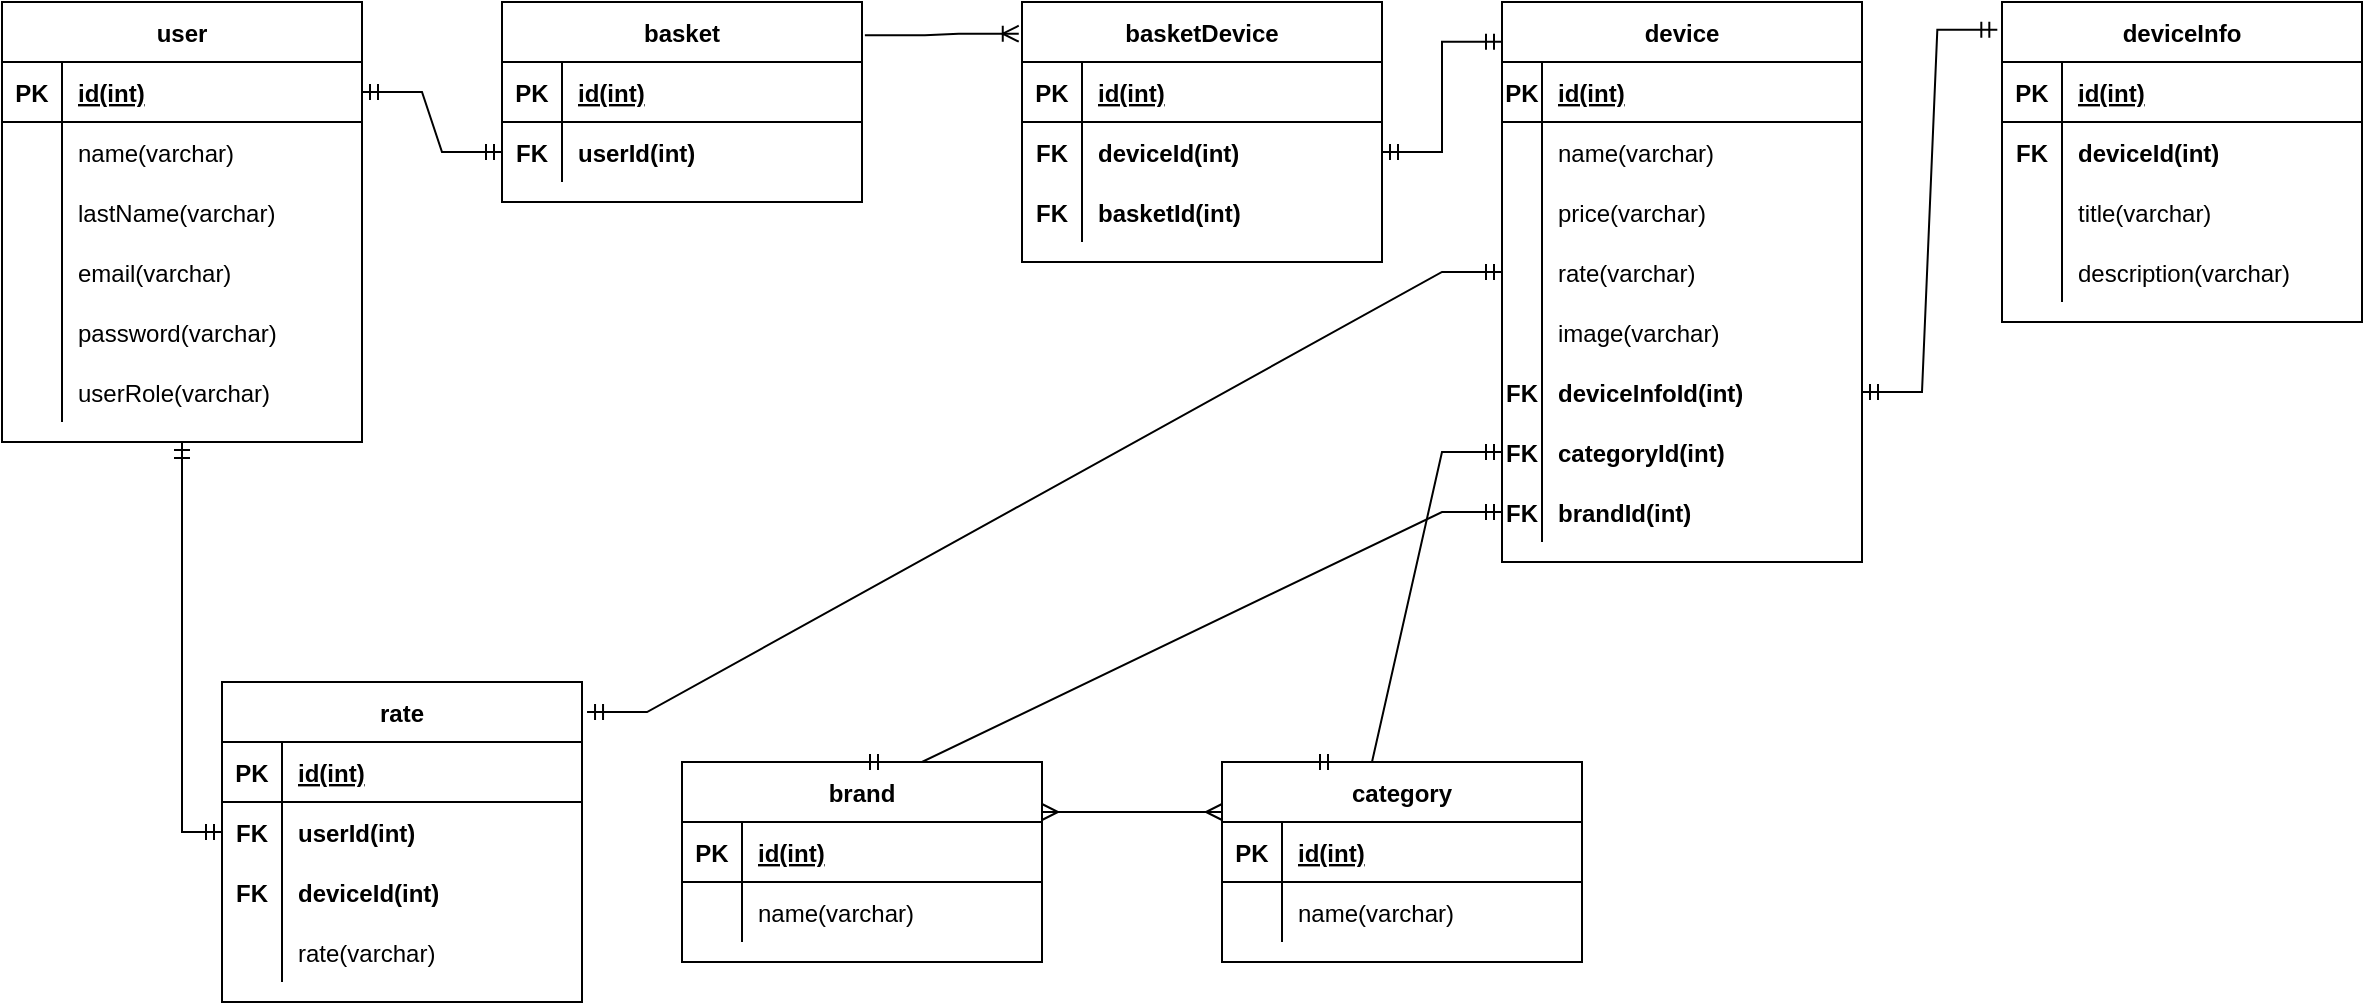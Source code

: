 <mxfile version="16.5.1" type="device"><diagram id="R2lEEEUBdFMjLlhIrx00" name="Page-1"><mxGraphModel dx="980" dy="625" grid="1" gridSize="10" guides="1" tooltips="1" connect="1" arrows="1" fold="1" page="1" pageScale="1" pageWidth="850" pageHeight="1100" math="0" shadow="0" extFonts="Permanent Marker^https://fonts.googleapis.com/css?family=Permanent+Marker"><root><mxCell id="0"/><mxCell id="1" parent="0"/><mxCell id="SQ5NFEAmbN337Fy7mo6W-43" value="user" style="shape=table;startSize=30;container=1;collapsible=1;childLayout=tableLayout;fixedRows=1;rowLines=0;fontStyle=1;align=center;resizeLast=1;" parent="1" vertex="1"><mxGeometry x="60" y="110" width="180" height="220" as="geometry"/></mxCell><mxCell id="SQ5NFEAmbN337Fy7mo6W-44" value="" style="shape=tableRow;horizontal=0;startSize=0;swimlaneHead=0;swimlaneBody=0;fillColor=none;collapsible=0;dropTarget=0;points=[[0,0.5],[1,0.5]];portConstraint=eastwest;top=0;left=0;right=0;bottom=1;" parent="SQ5NFEAmbN337Fy7mo6W-43" vertex="1"><mxGeometry y="30" width="180" height="30" as="geometry"/></mxCell><mxCell id="SQ5NFEAmbN337Fy7mo6W-45" value="PK" style="shape=partialRectangle;connectable=0;fillColor=none;top=0;left=0;bottom=0;right=0;fontStyle=1;overflow=hidden;" parent="SQ5NFEAmbN337Fy7mo6W-44" vertex="1"><mxGeometry width="30" height="30" as="geometry"><mxRectangle width="30" height="30" as="alternateBounds"/></mxGeometry></mxCell><mxCell id="SQ5NFEAmbN337Fy7mo6W-46" value="id(int)" style="shape=partialRectangle;connectable=0;fillColor=none;top=0;left=0;bottom=0;right=0;align=left;spacingLeft=6;fontStyle=5;overflow=hidden;" parent="SQ5NFEAmbN337Fy7mo6W-44" vertex="1"><mxGeometry x="30" width="150" height="30" as="geometry"><mxRectangle width="150" height="30" as="alternateBounds"/></mxGeometry></mxCell><mxCell id="SQ5NFEAmbN337Fy7mo6W-47" value="" style="shape=tableRow;horizontal=0;startSize=0;swimlaneHead=0;swimlaneBody=0;fillColor=none;collapsible=0;dropTarget=0;points=[[0,0.5],[1,0.5]];portConstraint=eastwest;top=0;left=0;right=0;bottom=0;" parent="SQ5NFEAmbN337Fy7mo6W-43" vertex="1"><mxGeometry y="60" width="180" height="30" as="geometry"/></mxCell><mxCell id="SQ5NFEAmbN337Fy7mo6W-48" value="" style="shape=partialRectangle;connectable=0;fillColor=none;top=0;left=0;bottom=0;right=0;editable=1;overflow=hidden;" parent="SQ5NFEAmbN337Fy7mo6W-47" vertex="1"><mxGeometry width="30" height="30" as="geometry"><mxRectangle width="30" height="30" as="alternateBounds"/></mxGeometry></mxCell><mxCell id="SQ5NFEAmbN337Fy7mo6W-49" value="name(varchar)" style="shape=partialRectangle;connectable=0;fillColor=none;top=0;left=0;bottom=0;right=0;align=left;spacingLeft=6;overflow=hidden;" parent="SQ5NFEAmbN337Fy7mo6W-47" vertex="1"><mxGeometry x="30" width="150" height="30" as="geometry"><mxRectangle width="150" height="30" as="alternateBounds"/></mxGeometry></mxCell><mxCell id="SQ5NFEAmbN337Fy7mo6W-50" value="" style="shape=tableRow;horizontal=0;startSize=0;swimlaneHead=0;swimlaneBody=0;fillColor=none;collapsible=0;dropTarget=0;points=[[0,0.5],[1,0.5]];portConstraint=eastwest;top=0;left=0;right=0;bottom=0;" parent="SQ5NFEAmbN337Fy7mo6W-43" vertex="1"><mxGeometry y="90" width="180" height="30" as="geometry"/></mxCell><mxCell id="SQ5NFEAmbN337Fy7mo6W-51" value="" style="shape=partialRectangle;connectable=0;fillColor=none;top=0;left=0;bottom=0;right=0;editable=1;overflow=hidden;" parent="SQ5NFEAmbN337Fy7mo6W-50" vertex="1"><mxGeometry width="30" height="30" as="geometry"><mxRectangle width="30" height="30" as="alternateBounds"/></mxGeometry></mxCell><mxCell id="SQ5NFEAmbN337Fy7mo6W-52" value="lastName(varchar)" style="shape=partialRectangle;connectable=0;fillColor=none;top=0;left=0;bottom=0;right=0;align=left;spacingLeft=6;overflow=hidden;" parent="SQ5NFEAmbN337Fy7mo6W-50" vertex="1"><mxGeometry x="30" width="150" height="30" as="geometry"><mxRectangle width="150" height="30" as="alternateBounds"/></mxGeometry></mxCell><mxCell id="SQ5NFEAmbN337Fy7mo6W-53" value="" style="shape=tableRow;horizontal=0;startSize=0;swimlaneHead=0;swimlaneBody=0;fillColor=none;collapsible=0;dropTarget=0;points=[[0,0.5],[1,0.5]];portConstraint=eastwest;top=0;left=0;right=0;bottom=0;" parent="SQ5NFEAmbN337Fy7mo6W-43" vertex="1"><mxGeometry y="120" width="180" height="30" as="geometry"/></mxCell><mxCell id="SQ5NFEAmbN337Fy7mo6W-54" value="" style="shape=partialRectangle;connectable=0;fillColor=none;top=0;left=0;bottom=0;right=0;editable=1;overflow=hidden;" parent="SQ5NFEAmbN337Fy7mo6W-53" vertex="1"><mxGeometry width="30" height="30" as="geometry"><mxRectangle width="30" height="30" as="alternateBounds"/></mxGeometry></mxCell><mxCell id="SQ5NFEAmbN337Fy7mo6W-55" value="email(varchar)" style="shape=partialRectangle;connectable=0;fillColor=none;top=0;left=0;bottom=0;right=0;align=left;spacingLeft=6;overflow=hidden;" parent="SQ5NFEAmbN337Fy7mo6W-53" vertex="1"><mxGeometry x="30" width="150" height="30" as="geometry"><mxRectangle width="150" height="30" as="alternateBounds"/></mxGeometry></mxCell><mxCell id="SQ5NFEAmbN337Fy7mo6W-56" value="" style="shape=tableRow;horizontal=0;startSize=0;swimlaneHead=0;swimlaneBody=0;fillColor=none;collapsible=0;dropTarget=0;points=[[0,0.5],[1,0.5]];portConstraint=eastwest;top=0;left=0;right=0;bottom=0;" parent="SQ5NFEAmbN337Fy7mo6W-43" vertex="1"><mxGeometry y="150" width="180" height="30" as="geometry"/></mxCell><mxCell id="SQ5NFEAmbN337Fy7mo6W-57" value="" style="shape=partialRectangle;connectable=0;fillColor=none;top=0;left=0;bottom=0;right=0;editable=1;overflow=hidden;" parent="SQ5NFEAmbN337Fy7mo6W-56" vertex="1"><mxGeometry width="30" height="30" as="geometry"><mxRectangle width="30" height="30" as="alternateBounds"/></mxGeometry></mxCell><mxCell id="SQ5NFEAmbN337Fy7mo6W-58" value="password(varchar)" style="shape=partialRectangle;connectable=0;fillColor=none;top=0;left=0;bottom=0;right=0;align=left;spacingLeft=6;overflow=hidden;" parent="SQ5NFEAmbN337Fy7mo6W-56" vertex="1"><mxGeometry x="30" width="150" height="30" as="geometry"><mxRectangle width="150" height="30" as="alternateBounds"/></mxGeometry></mxCell><mxCell id="SQ5NFEAmbN337Fy7mo6W-59" value="" style="shape=tableRow;horizontal=0;startSize=0;swimlaneHead=0;swimlaneBody=0;fillColor=none;collapsible=0;dropTarget=0;points=[[0,0.5],[1,0.5]];portConstraint=eastwest;top=0;left=0;right=0;bottom=0;" parent="SQ5NFEAmbN337Fy7mo6W-43" vertex="1"><mxGeometry y="180" width="180" height="30" as="geometry"/></mxCell><mxCell id="SQ5NFEAmbN337Fy7mo6W-60" value="" style="shape=partialRectangle;connectable=0;fillColor=none;top=0;left=0;bottom=0;right=0;editable=1;overflow=hidden;" parent="SQ5NFEAmbN337Fy7mo6W-59" vertex="1"><mxGeometry width="30" height="30" as="geometry"><mxRectangle width="30" height="30" as="alternateBounds"/></mxGeometry></mxCell><mxCell id="SQ5NFEAmbN337Fy7mo6W-61" value="userRole(varchar)" style="shape=partialRectangle;connectable=0;fillColor=none;top=0;left=0;bottom=0;right=0;align=left;spacingLeft=6;overflow=hidden;" parent="SQ5NFEAmbN337Fy7mo6W-59" vertex="1"><mxGeometry x="30" width="150" height="30" as="geometry"><mxRectangle width="150" height="30" as="alternateBounds"/></mxGeometry></mxCell><mxCell id="SQ5NFEAmbN337Fy7mo6W-62" value="basket" style="shape=table;startSize=30;container=1;collapsible=1;childLayout=tableLayout;fixedRows=1;rowLines=0;fontStyle=1;align=center;resizeLast=1;" parent="1" vertex="1"><mxGeometry x="310" y="110" width="180" height="100" as="geometry"/></mxCell><mxCell id="SQ5NFEAmbN337Fy7mo6W-63" value="" style="shape=tableRow;horizontal=0;startSize=0;swimlaneHead=0;swimlaneBody=0;fillColor=none;collapsible=0;dropTarget=0;points=[[0,0.5],[1,0.5]];portConstraint=eastwest;top=0;left=0;right=0;bottom=1;" parent="SQ5NFEAmbN337Fy7mo6W-62" vertex="1"><mxGeometry y="30" width="180" height="30" as="geometry"/></mxCell><mxCell id="SQ5NFEAmbN337Fy7mo6W-64" value="PK" style="shape=partialRectangle;connectable=0;fillColor=none;top=0;left=0;bottom=0;right=0;fontStyle=1;overflow=hidden;" parent="SQ5NFEAmbN337Fy7mo6W-63" vertex="1"><mxGeometry width="30" height="30" as="geometry"><mxRectangle width="30" height="30" as="alternateBounds"/></mxGeometry></mxCell><mxCell id="SQ5NFEAmbN337Fy7mo6W-65" value="id(int)" style="shape=partialRectangle;connectable=0;fillColor=none;top=0;left=0;bottom=0;right=0;align=left;spacingLeft=6;fontStyle=5;overflow=hidden;" parent="SQ5NFEAmbN337Fy7mo6W-63" vertex="1"><mxGeometry x="30" width="150" height="30" as="geometry"><mxRectangle width="150" height="30" as="alternateBounds"/></mxGeometry></mxCell><mxCell id="SQ5NFEAmbN337Fy7mo6W-66" value="" style="shape=tableRow;horizontal=0;startSize=0;swimlaneHead=0;swimlaneBody=0;fillColor=none;collapsible=0;dropTarget=0;points=[[0,0.5],[1,0.5]];portConstraint=eastwest;top=0;left=0;right=0;bottom=0;" parent="SQ5NFEAmbN337Fy7mo6W-62" vertex="1"><mxGeometry y="60" width="180" height="30" as="geometry"/></mxCell><mxCell id="SQ5NFEAmbN337Fy7mo6W-67" value="FK" style="shape=partialRectangle;connectable=0;fillColor=none;top=0;left=0;bottom=0;right=0;editable=1;overflow=hidden;fontStyle=1" parent="SQ5NFEAmbN337Fy7mo6W-66" vertex="1"><mxGeometry width="30" height="30" as="geometry"><mxRectangle width="30" height="30" as="alternateBounds"/></mxGeometry></mxCell><mxCell id="SQ5NFEAmbN337Fy7mo6W-68" value="userId(int)" style="shape=partialRectangle;connectable=0;fillColor=none;top=0;left=0;bottom=0;right=0;align=left;spacingLeft=6;overflow=hidden;fontStyle=1" parent="SQ5NFEAmbN337Fy7mo6W-66" vertex="1"><mxGeometry x="30" width="150" height="30" as="geometry"><mxRectangle width="150" height="30" as="alternateBounds"/></mxGeometry></mxCell><mxCell id="SQ5NFEAmbN337Fy7mo6W-75" value="basketDevice" style="shape=table;startSize=30;container=1;collapsible=1;childLayout=tableLayout;fixedRows=1;rowLines=0;fontStyle=1;align=center;resizeLast=1;" parent="1" vertex="1"><mxGeometry x="570" y="110" width="180" height="130" as="geometry"/></mxCell><mxCell id="SQ5NFEAmbN337Fy7mo6W-76" value="" style="shape=tableRow;horizontal=0;startSize=0;swimlaneHead=0;swimlaneBody=0;fillColor=none;collapsible=0;dropTarget=0;points=[[0,0.5],[1,0.5]];portConstraint=eastwest;top=0;left=0;right=0;bottom=1;" parent="SQ5NFEAmbN337Fy7mo6W-75" vertex="1"><mxGeometry y="30" width="180" height="30" as="geometry"/></mxCell><mxCell id="SQ5NFEAmbN337Fy7mo6W-77" value="PK" style="shape=partialRectangle;connectable=0;fillColor=none;top=0;left=0;bottom=0;right=0;fontStyle=1;overflow=hidden;" parent="SQ5NFEAmbN337Fy7mo6W-76" vertex="1"><mxGeometry width="30" height="30" as="geometry"><mxRectangle width="30" height="30" as="alternateBounds"/></mxGeometry></mxCell><mxCell id="SQ5NFEAmbN337Fy7mo6W-78" value="id(int)" style="shape=partialRectangle;connectable=0;fillColor=none;top=0;left=0;bottom=0;right=0;align=left;spacingLeft=6;fontStyle=5;overflow=hidden;" parent="SQ5NFEAmbN337Fy7mo6W-76" vertex="1"><mxGeometry x="30" width="150" height="30" as="geometry"><mxRectangle width="150" height="30" as="alternateBounds"/></mxGeometry></mxCell><mxCell id="SQ5NFEAmbN337Fy7mo6W-79" value="" style="shape=tableRow;horizontal=0;startSize=0;swimlaneHead=0;swimlaneBody=0;fillColor=none;collapsible=0;dropTarget=0;points=[[0,0.5],[1,0.5]];portConstraint=eastwest;top=0;left=0;right=0;bottom=0;" parent="SQ5NFEAmbN337Fy7mo6W-75" vertex="1"><mxGeometry y="60" width="180" height="30" as="geometry"/></mxCell><mxCell id="SQ5NFEAmbN337Fy7mo6W-80" value="FK" style="shape=partialRectangle;connectable=0;fillColor=none;top=0;left=0;bottom=0;right=0;editable=1;overflow=hidden;fontStyle=1" parent="SQ5NFEAmbN337Fy7mo6W-79" vertex="1"><mxGeometry width="30" height="30" as="geometry"><mxRectangle width="30" height="30" as="alternateBounds"/></mxGeometry></mxCell><mxCell id="SQ5NFEAmbN337Fy7mo6W-81" value="deviceId(int)" style="shape=partialRectangle;connectable=0;fillColor=none;top=0;left=0;bottom=0;right=0;align=left;spacingLeft=6;overflow=hidden;fontStyle=1" parent="SQ5NFEAmbN337Fy7mo6W-79" vertex="1"><mxGeometry x="30" width="150" height="30" as="geometry"><mxRectangle width="150" height="30" as="alternateBounds"/></mxGeometry></mxCell><mxCell id="SQ5NFEAmbN337Fy7mo6W-83" value="" style="shape=tableRow;horizontal=0;startSize=0;swimlaneHead=0;swimlaneBody=0;fillColor=none;collapsible=0;dropTarget=0;points=[[0,0.5],[1,0.5]];portConstraint=eastwest;top=0;left=0;right=0;bottom=0;" parent="SQ5NFEAmbN337Fy7mo6W-75" vertex="1"><mxGeometry y="90" width="180" height="30" as="geometry"/></mxCell><mxCell id="SQ5NFEAmbN337Fy7mo6W-84" value="FK" style="shape=partialRectangle;connectable=0;fillColor=none;top=0;left=0;bottom=0;right=0;editable=1;overflow=hidden;fontStyle=1" parent="SQ5NFEAmbN337Fy7mo6W-83" vertex="1"><mxGeometry width="30" height="30" as="geometry"><mxRectangle width="30" height="30" as="alternateBounds"/></mxGeometry></mxCell><mxCell id="SQ5NFEAmbN337Fy7mo6W-85" value="basketId(int)" style="shape=partialRectangle;connectable=0;fillColor=none;top=0;left=0;bottom=0;right=0;align=left;spacingLeft=6;overflow=hidden;fontStyle=1" parent="SQ5NFEAmbN337Fy7mo6W-83" vertex="1"><mxGeometry x="30" width="150" height="30" as="geometry"><mxRectangle width="150" height="30" as="alternateBounds"/></mxGeometry></mxCell><mxCell id="SQ5NFEAmbN337Fy7mo6W-82" value="" style="edgeStyle=entityRelationEdgeStyle;fontSize=12;html=1;endArrow=ERmandOne;startArrow=ERmandOne;rounded=0;exitX=1;exitY=0.5;exitDx=0;exitDy=0;entryX=0;entryY=0.5;entryDx=0;entryDy=0;" parent="1" source="SQ5NFEAmbN337Fy7mo6W-44" target="SQ5NFEAmbN337Fy7mo6W-66" edge="1"><mxGeometry width="100" height="100" relative="1" as="geometry"><mxPoint x="280" y="460" as="sourcePoint"/><mxPoint x="310" y="120" as="targetPoint"/></mxGeometry></mxCell><mxCell id="SQ5NFEAmbN337Fy7mo6W-86" value="" style="edgeStyle=entityRelationEdgeStyle;fontSize=12;html=1;endArrow=ERoneToMany;rounded=0;entryX=-0.009;entryY=0.122;entryDx=0;entryDy=0;entryPerimeter=0;exitX=1.008;exitY=0.166;exitDx=0;exitDy=0;exitPerimeter=0;" parent="1" source="SQ5NFEAmbN337Fy7mo6W-62" target="SQ5NFEAmbN337Fy7mo6W-75" edge="1"><mxGeometry width="100" height="100" relative="1" as="geometry"><mxPoint x="520" y="210" as="sourcePoint"/><mxPoint x="620" y="110" as="targetPoint"/></mxGeometry></mxCell><mxCell id="SQ5NFEAmbN337Fy7mo6W-87" value="device" style="shape=table;startSize=30;container=1;collapsible=1;childLayout=tableLayout;fixedRows=1;rowLines=0;fontStyle=1;align=center;resizeLast=1;" parent="1" vertex="1"><mxGeometry x="810" y="110" width="180" height="280" as="geometry"/></mxCell><mxCell id="SQ5NFEAmbN337Fy7mo6W-88" value="" style="shape=tableRow;horizontal=0;startSize=0;swimlaneHead=0;swimlaneBody=0;fillColor=none;collapsible=0;dropTarget=0;points=[[0,0.5],[1,0.5]];portConstraint=eastwest;top=0;left=0;right=0;bottom=1;" parent="SQ5NFEAmbN337Fy7mo6W-87" vertex="1"><mxGeometry y="30" width="180" height="30" as="geometry"/></mxCell><mxCell id="SQ5NFEAmbN337Fy7mo6W-89" value="PK" style="shape=partialRectangle;connectable=0;fillColor=none;top=0;left=0;bottom=0;right=0;fontStyle=1;overflow=hidden;" parent="SQ5NFEAmbN337Fy7mo6W-88" vertex="1"><mxGeometry width="20" height="30" as="geometry"><mxRectangle width="20" height="30" as="alternateBounds"/></mxGeometry></mxCell><mxCell id="SQ5NFEAmbN337Fy7mo6W-90" value="id(int)" style="shape=partialRectangle;connectable=0;fillColor=none;top=0;left=0;bottom=0;right=0;align=left;spacingLeft=6;fontStyle=5;overflow=hidden;" parent="SQ5NFEAmbN337Fy7mo6W-88" vertex="1"><mxGeometry x="20" width="160" height="30" as="geometry"><mxRectangle width="160" height="30" as="alternateBounds"/></mxGeometry></mxCell><mxCell id="SQ5NFEAmbN337Fy7mo6W-91" value="" style="shape=tableRow;horizontal=0;startSize=0;swimlaneHead=0;swimlaneBody=0;fillColor=none;collapsible=0;dropTarget=0;points=[[0,0.5],[1,0.5]];portConstraint=eastwest;top=0;left=0;right=0;bottom=0;" parent="SQ5NFEAmbN337Fy7mo6W-87" vertex="1"><mxGeometry y="60" width="180" height="30" as="geometry"/></mxCell><mxCell id="SQ5NFEAmbN337Fy7mo6W-92" value="" style="shape=partialRectangle;connectable=0;fillColor=none;top=0;left=0;bottom=0;right=0;editable=1;overflow=hidden;" parent="SQ5NFEAmbN337Fy7mo6W-91" vertex="1"><mxGeometry width="20" height="30" as="geometry"><mxRectangle width="20" height="30" as="alternateBounds"/></mxGeometry></mxCell><mxCell id="SQ5NFEAmbN337Fy7mo6W-93" value="name(varchar)" style="shape=partialRectangle;connectable=0;fillColor=none;top=0;left=0;bottom=0;right=0;align=left;spacingLeft=6;overflow=hidden;" parent="SQ5NFEAmbN337Fy7mo6W-91" vertex="1"><mxGeometry x="20" width="160" height="30" as="geometry"><mxRectangle width="160" height="30" as="alternateBounds"/></mxGeometry></mxCell><mxCell id="SQ5NFEAmbN337Fy7mo6W-94" value="" style="shape=tableRow;horizontal=0;startSize=0;swimlaneHead=0;swimlaneBody=0;fillColor=none;collapsible=0;dropTarget=0;points=[[0,0.5],[1,0.5]];portConstraint=eastwest;top=0;left=0;right=0;bottom=0;" parent="SQ5NFEAmbN337Fy7mo6W-87" vertex="1"><mxGeometry y="90" width="180" height="30" as="geometry"/></mxCell><mxCell id="SQ5NFEAmbN337Fy7mo6W-95" value="" style="shape=partialRectangle;connectable=0;fillColor=none;top=0;left=0;bottom=0;right=0;editable=1;overflow=hidden;" parent="SQ5NFEAmbN337Fy7mo6W-94" vertex="1"><mxGeometry width="20" height="30" as="geometry"><mxRectangle width="20" height="30" as="alternateBounds"/></mxGeometry></mxCell><mxCell id="SQ5NFEAmbN337Fy7mo6W-96" value="price(varchar)" style="shape=partialRectangle;connectable=0;fillColor=none;top=0;left=0;bottom=0;right=0;align=left;spacingLeft=6;overflow=hidden;" parent="SQ5NFEAmbN337Fy7mo6W-94" vertex="1"><mxGeometry x="20" width="160" height="30" as="geometry"><mxRectangle width="160" height="30" as="alternateBounds"/></mxGeometry></mxCell><mxCell id="SQ5NFEAmbN337Fy7mo6W-97" value="" style="shape=tableRow;horizontal=0;startSize=0;swimlaneHead=0;swimlaneBody=0;fillColor=none;collapsible=0;dropTarget=0;points=[[0,0.5],[1,0.5]];portConstraint=eastwest;top=0;left=0;right=0;bottom=0;" parent="SQ5NFEAmbN337Fy7mo6W-87" vertex="1"><mxGeometry y="120" width="180" height="30" as="geometry"/></mxCell><mxCell id="SQ5NFEAmbN337Fy7mo6W-98" value="" style="shape=partialRectangle;connectable=0;fillColor=none;top=0;left=0;bottom=0;right=0;editable=1;overflow=hidden;" parent="SQ5NFEAmbN337Fy7mo6W-97" vertex="1"><mxGeometry width="20" height="30" as="geometry"><mxRectangle width="20" height="30" as="alternateBounds"/></mxGeometry></mxCell><mxCell id="SQ5NFEAmbN337Fy7mo6W-99" value="rate(varchar)" style="shape=partialRectangle;connectable=0;fillColor=none;top=0;left=0;bottom=0;right=0;align=left;spacingLeft=6;overflow=hidden;" parent="SQ5NFEAmbN337Fy7mo6W-97" vertex="1"><mxGeometry x="20" width="160" height="30" as="geometry"><mxRectangle width="160" height="30" as="alternateBounds"/></mxGeometry></mxCell><mxCell id="SQ5NFEAmbN337Fy7mo6W-100" value="" style="shape=tableRow;horizontal=0;startSize=0;swimlaneHead=0;swimlaneBody=0;fillColor=none;collapsible=0;dropTarget=0;points=[[0,0.5],[1,0.5]];portConstraint=eastwest;top=0;left=0;right=0;bottom=0;" parent="SQ5NFEAmbN337Fy7mo6W-87" vertex="1"><mxGeometry y="150" width="180" height="30" as="geometry"/></mxCell><mxCell id="SQ5NFEAmbN337Fy7mo6W-101" value="" style="shape=partialRectangle;connectable=0;fillColor=none;top=0;left=0;bottom=0;right=0;editable=1;overflow=hidden;" parent="SQ5NFEAmbN337Fy7mo6W-100" vertex="1"><mxGeometry width="20" height="30" as="geometry"><mxRectangle width="20" height="30" as="alternateBounds"/></mxGeometry></mxCell><mxCell id="SQ5NFEAmbN337Fy7mo6W-102" value="image(varchar)" style="shape=partialRectangle;connectable=0;fillColor=none;top=0;left=0;bottom=0;right=0;align=left;spacingLeft=6;overflow=hidden;" parent="SQ5NFEAmbN337Fy7mo6W-100" vertex="1"><mxGeometry x="20" width="160" height="30" as="geometry"><mxRectangle width="160" height="30" as="alternateBounds"/></mxGeometry></mxCell><mxCell id="SQ5NFEAmbN337Fy7mo6W-166" value="" style="shape=tableRow;horizontal=0;startSize=0;swimlaneHead=0;swimlaneBody=0;fillColor=none;collapsible=0;dropTarget=0;points=[[0,0.5],[1,0.5]];portConstraint=eastwest;top=0;left=0;right=0;bottom=0;" parent="SQ5NFEAmbN337Fy7mo6W-87" vertex="1"><mxGeometry y="180" width="180" height="30" as="geometry"/></mxCell><mxCell id="SQ5NFEAmbN337Fy7mo6W-167" value="FK" style="shape=partialRectangle;connectable=0;fillColor=none;top=0;left=0;bottom=0;right=0;editable=1;overflow=hidden;fontStyle=1" parent="SQ5NFEAmbN337Fy7mo6W-166" vertex="1"><mxGeometry width="20" height="30" as="geometry"><mxRectangle width="20" height="30" as="alternateBounds"/></mxGeometry></mxCell><mxCell id="SQ5NFEAmbN337Fy7mo6W-168" value="deviceInfoId(int)" style="shape=partialRectangle;connectable=0;fillColor=none;top=0;left=0;bottom=0;right=0;align=left;spacingLeft=6;overflow=hidden;fontStyle=1" parent="SQ5NFEAmbN337Fy7mo6W-166" vertex="1"><mxGeometry x="20" width="160" height="30" as="geometry"><mxRectangle width="160" height="30" as="alternateBounds"/></mxGeometry></mxCell><mxCell id="SQ5NFEAmbN337Fy7mo6W-125" value="" style="shape=tableRow;horizontal=0;startSize=0;swimlaneHead=0;swimlaneBody=0;fillColor=none;collapsible=0;dropTarget=0;points=[[0,0.5],[1,0.5]];portConstraint=eastwest;top=0;left=0;right=0;bottom=0;" parent="SQ5NFEAmbN337Fy7mo6W-87" vertex="1"><mxGeometry y="210" width="180" height="30" as="geometry"/></mxCell><mxCell id="SQ5NFEAmbN337Fy7mo6W-126" value="FK" style="shape=partialRectangle;connectable=0;fillColor=none;top=0;left=0;bottom=0;right=0;editable=1;overflow=hidden;fontStyle=1" parent="SQ5NFEAmbN337Fy7mo6W-125" vertex="1"><mxGeometry width="20" height="30" as="geometry"><mxRectangle width="20" height="30" as="alternateBounds"/></mxGeometry></mxCell><mxCell id="SQ5NFEAmbN337Fy7mo6W-127" value="categoryId(int)" style="shape=partialRectangle;connectable=0;fillColor=none;top=0;left=0;bottom=0;right=0;align=left;spacingLeft=6;overflow=hidden;fontStyle=1" parent="SQ5NFEAmbN337Fy7mo6W-125" vertex="1"><mxGeometry x="20" width="160" height="30" as="geometry"><mxRectangle width="160" height="30" as="alternateBounds"/></mxGeometry></mxCell><mxCell id="SQ5NFEAmbN337Fy7mo6W-128" value="" style="shape=tableRow;horizontal=0;startSize=0;swimlaneHead=0;swimlaneBody=0;fillColor=none;collapsible=0;dropTarget=0;points=[[0,0.5],[1,0.5]];portConstraint=eastwest;top=0;left=0;right=0;bottom=0;" parent="SQ5NFEAmbN337Fy7mo6W-87" vertex="1"><mxGeometry y="240" width="180" height="30" as="geometry"/></mxCell><mxCell id="SQ5NFEAmbN337Fy7mo6W-129" value="FK" style="shape=partialRectangle;connectable=0;fillColor=none;top=0;left=0;bottom=0;right=0;editable=1;overflow=hidden;fontStyle=1" parent="SQ5NFEAmbN337Fy7mo6W-128" vertex="1"><mxGeometry width="20" height="30" as="geometry"><mxRectangle width="20" height="30" as="alternateBounds"/></mxGeometry></mxCell><mxCell id="SQ5NFEAmbN337Fy7mo6W-130" value="brandId(int)" style="shape=partialRectangle;connectable=0;fillColor=none;top=0;left=0;bottom=0;right=0;align=left;spacingLeft=6;overflow=hidden;fontStyle=1" parent="SQ5NFEAmbN337Fy7mo6W-128" vertex="1"><mxGeometry x="20" width="160" height="30" as="geometry"><mxRectangle width="160" height="30" as="alternateBounds"/></mxGeometry></mxCell><mxCell id="SQ5NFEAmbN337Fy7mo6W-144" value="deviceInfo" style="shape=table;startSize=30;container=1;collapsible=1;childLayout=tableLayout;fixedRows=1;rowLines=0;fontStyle=1;align=center;resizeLast=1;" parent="1" vertex="1"><mxGeometry x="1060" y="110" width="180" height="160" as="geometry"/></mxCell><mxCell id="SQ5NFEAmbN337Fy7mo6W-145" value="" style="shape=tableRow;horizontal=0;startSize=0;swimlaneHead=0;swimlaneBody=0;fillColor=none;collapsible=0;dropTarget=0;points=[[0,0.5],[1,0.5]];portConstraint=eastwest;top=0;left=0;right=0;bottom=1;" parent="SQ5NFEAmbN337Fy7mo6W-144" vertex="1"><mxGeometry y="30" width="180" height="30" as="geometry"/></mxCell><mxCell id="SQ5NFEAmbN337Fy7mo6W-146" value="PK" style="shape=partialRectangle;connectable=0;fillColor=none;top=0;left=0;bottom=0;right=0;fontStyle=1;overflow=hidden;" parent="SQ5NFEAmbN337Fy7mo6W-145" vertex="1"><mxGeometry width="30" height="30" as="geometry"><mxRectangle width="30" height="30" as="alternateBounds"/></mxGeometry></mxCell><mxCell id="SQ5NFEAmbN337Fy7mo6W-147" value="id(int)" style="shape=partialRectangle;connectable=0;fillColor=none;top=0;left=0;bottom=0;right=0;align=left;spacingLeft=6;fontStyle=5;overflow=hidden;" parent="SQ5NFEAmbN337Fy7mo6W-145" vertex="1"><mxGeometry x="30" width="150" height="30" as="geometry"><mxRectangle width="150" height="30" as="alternateBounds"/></mxGeometry></mxCell><mxCell id="SQ5NFEAmbN337Fy7mo6W-148" value="" style="shape=tableRow;horizontal=0;startSize=0;swimlaneHead=0;swimlaneBody=0;fillColor=none;collapsible=0;dropTarget=0;points=[[0,0.5],[1,0.5]];portConstraint=eastwest;top=0;left=0;right=0;bottom=0;" parent="SQ5NFEAmbN337Fy7mo6W-144" vertex="1"><mxGeometry y="60" width="180" height="30" as="geometry"/></mxCell><mxCell id="SQ5NFEAmbN337Fy7mo6W-149" value="FK" style="shape=partialRectangle;connectable=0;fillColor=none;top=0;left=0;bottom=0;right=0;editable=1;overflow=hidden;fontStyle=1" parent="SQ5NFEAmbN337Fy7mo6W-148" vertex="1"><mxGeometry width="30" height="30" as="geometry"><mxRectangle width="30" height="30" as="alternateBounds"/></mxGeometry></mxCell><mxCell id="SQ5NFEAmbN337Fy7mo6W-150" value="deviceId(int)" style="shape=partialRectangle;connectable=0;fillColor=none;top=0;left=0;bottom=0;right=0;align=left;spacingLeft=6;overflow=hidden;fontStyle=1" parent="SQ5NFEAmbN337Fy7mo6W-148" vertex="1"><mxGeometry x="30" width="150" height="30" as="geometry"><mxRectangle width="150" height="30" as="alternateBounds"/></mxGeometry></mxCell><mxCell id="SQ5NFEAmbN337Fy7mo6W-160" value="" style="shape=tableRow;horizontal=0;startSize=0;swimlaneHead=0;swimlaneBody=0;fillColor=none;collapsible=0;dropTarget=0;points=[[0,0.5],[1,0.5]];portConstraint=eastwest;top=0;left=0;right=0;bottom=0;" parent="SQ5NFEAmbN337Fy7mo6W-144" vertex="1"><mxGeometry y="90" width="180" height="30" as="geometry"/></mxCell><mxCell id="SQ5NFEAmbN337Fy7mo6W-161" value="" style="shape=partialRectangle;connectable=0;fillColor=none;top=0;left=0;bottom=0;right=0;editable=1;overflow=hidden;fontStyle=1" parent="SQ5NFEAmbN337Fy7mo6W-160" vertex="1"><mxGeometry width="30" height="30" as="geometry"><mxRectangle width="30" height="30" as="alternateBounds"/></mxGeometry></mxCell><mxCell id="SQ5NFEAmbN337Fy7mo6W-162" value="title(varchar)" style="shape=partialRectangle;connectable=0;fillColor=none;top=0;left=0;bottom=0;right=0;align=left;spacingLeft=6;overflow=hidden;fontStyle=0" parent="SQ5NFEAmbN337Fy7mo6W-160" vertex="1"><mxGeometry x="30" width="150" height="30" as="geometry"><mxRectangle width="150" height="30" as="alternateBounds"/></mxGeometry></mxCell><mxCell id="SQ5NFEAmbN337Fy7mo6W-163" value="" style="shape=tableRow;horizontal=0;startSize=0;swimlaneHead=0;swimlaneBody=0;fillColor=none;collapsible=0;dropTarget=0;points=[[0,0.5],[1,0.5]];portConstraint=eastwest;top=0;left=0;right=0;bottom=0;" parent="SQ5NFEAmbN337Fy7mo6W-144" vertex="1"><mxGeometry y="120" width="180" height="30" as="geometry"/></mxCell><mxCell id="SQ5NFEAmbN337Fy7mo6W-164" value="" style="shape=partialRectangle;connectable=0;fillColor=none;top=0;left=0;bottom=0;right=0;editable=1;overflow=hidden;fontStyle=1" parent="SQ5NFEAmbN337Fy7mo6W-163" vertex="1"><mxGeometry width="30" height="30" as="geometry"><mxRectangle width="30" height="30" as="alternateBounds"/></mxGeometry></mxCell><mxCell id="SQ5NFEAmbN337Fy7mo6W-165" value="description(varchar)" style="shape=partialRectangle;connectable=0;fillColor=none;top=0;left=0;bottom=0;right=0;align=left;spacingLeft=6;overflow=hidden;fontStyle=0" parent="SQ5NFEAmbN337Fy7mo6W-163" vertex="1"><mxGeometry x="30" width="150" height="30" as="geometry"><mxRectangle width="150" height="30" as="alternateBounds"/></mxGeometry></mxCell><mxCell id="SQ5NFEAmbN337Fy7mo6W-169" value="" style="edgeStyle=entityRelationEdgeStyle;fontSize=12;html=1;endArrow=ERmandOne;startArrow=ERmandOne;rounded=0;exitX=1;exitY=0.5;exitDx=0;exitDy=0;entryX=0;entryY=0.071;entryDx=0;entryDy=0;entryPerimeter=0;" parent="1" source="SQ5NFEAmbN337Fy7mo6W-79" target="SQ5NFEAmbN337Fy7mo6W-87" edge="1"><mxGeometry width="100" height="100" relative="1" as="geometry"><mxPoint x="650" y="520" as="sourcePoint"/><mxPoint x="810" y="230" as="targetPoint"/></mxGeometry></mxCell><mxCell id="SQ5NFEAmbN337Fy7mo6W-170" value="" style="edgeStyle=entityRelationEdgeStyle;fontSize=12;html=1;endArrow=ERmandOne;startArrow=ERmandOne;rounded=0;exitX=1;exitY=0.5;exitDx=0;exitDy=0;entryX=-0.013;entryY=0.087;entryDx=0;entryDy=0;entryPerimeter=0;" parent="1" source="SQ5NFEAmbN337Fy7mo6W-166" target="SQ5NFEAmbN337Fy7mo6W-144" edge="1"><mxGeometry width="100" height="100" relative="1" as="geometry"><mxPoint x="980" y="550" as="sourcePoint"/><mxPoint x="1160" y="380" as="targetPoint"/></mxGeometry></mxCell><mxCell id="SQ5NFEAmbN337Fy7mo6W-171" value="rate" style="shape=table;startSize=30;container=1;collapsible=1;childLayout=tableLayout;fixedRows=1;rowLines=0;fontStyle=1;align=center;resizeLast=1;" parent="1" vertex="1"><mxGeometry x="170" y="450" width="180" height="160" as="geometry"/></mxCell><mxCell id="SQ5NFEAmbN337Fy7mo6W-172" value="" style="shape=tableRow;horizontal=0;startSize=0;swimlaneHead=0;swimlaneBody=0;fillColor=none;collapsible=0;dropTarget=0;points=[[0,0.5],[1,0.5]];portConstraint=eastwest;top=0;left=0;right=0;bottom=1;" parent="SQ5NFEAmbN337Fy7mo6W-171" vertex="1"><mxGeometry y="30" width="180" height="30" as="geometry"/></mxCell><mxCell id="SQ5NFEAmbN337Fy7mo6W-173" value="PK" style="shape=partialRectangle;connectable=0;fillColor=none;top=0;left=0;bottom=0;right=0;fontStyle=1;overflow=hidden;" parent="SQ5NFEAmbN337Fy7mo6W-172" vertex="1"><mxGeometry width="30" height="30" as="geometry"><mxRectangle width="30" height="30" as="alternateBounds"/></mxGeometry></mxCell><mxCell id="SQ5NFEAmbN337Fy7mo6W-174" value="id(int)" style="shape=partialRectangle;connectable=0;fillColor=none;top=0;left=0;bottom=0;right=0;align=left;spacingLeft=6;fontStyle=5;overflow=hidden;" parent="SQ5NFEAmbN337Fy7mo6W-172" vertex="1"><mxGeometry x="30" width="150" height="30" as="geometry"><mxRectangle width="150" height="30" as="alternateBounds"/></mxGeometry></mxCell><mxCell id="SQ5NFEAmbN337Fy7mo6W-175" value="" style="shape=tableRow;horizontal=0;startSize=0;swimlaneHead=0;swimlaneBody=0;fillColor=none;collapsible=0;dropTarget=0;points=[[0,0.5],[1,0.5]];portConstraint=eastwest;top=0;left=0;right=0;bottom=0;" parent="SQ5NFEAmbN337Fy7mo6W-171" vertex="1"><mxGeometry y="60" width="180" height="30" as="geometry"/></mxCell><mxCell id="SQ5NFEAmbN337Fy7mo6W-176" value="FK" style="shape=partialRectangle;connectable=0;fillColor=none;top=0;left=0;bottom=0;right=0;editable=1;overflow=hidden;fontStyle=1" parent="SQ5NFEAmbN337Fy7mo6W-175" vertex="1"><mxGeometry width="30" height="30" as="geometry"><mxRectangle width="30" height="30" as="alternateBounds"/></mxGeometry></mxCell><mxCell id="SQ5NFEAmbN337Fy7mo6W-177" value="userId(int)" style="shape=partialRectangle;connectable=0;fillColor=none;top=0;left=0;bottom=0;right=0;align=left;spacingLeft=6;overflow=hidden;fontStyle=1" parent="SQ5NFEAmbN337Fy7mo6W-175" vertex="1"><mxGeometry x="30" width="150" height="30" as="geometry"><mxRectangle width="150" height="30" as="alternateBounds"/></mxGeometry></mxCell><mxCell id="SQ5NFEAmbN337Fy7mo6W-178" value="" style="shape=tableRow;horizontal=0;startSize=0;swimlaneHead=0;swimlaneBody=0;fillColor=none;collapsible=0;dropTarget=0;points=[[0,0.5],[1,0.5]];portConstraint=eastwest;top=0;left=0;right=0;bottom=0;" parent="SQ5NFEAmbN337Fy7mo6W-171" vertex="1"><mxGeometry y="90" width="180" height="30" as="geometry"/></mxCell><mxCell id="SQ5NFEAmbN337Fy7mo6W-179" value="FK" style="shape=partialRectangle;connectable=0;fillColor=none;top=0;left=0;bottom=0;right=0;editable=1;overflow=hidden;fontStyle=1" parent="SQ5NFEAmbN337Fy7mo6W-178" vertex="1"><mxGeometry width="30" height="30" as="geometry"><mxRectangle width="30" height="30" as="alternateBounds"/></mxGeometry></mxCell><mxCell id="SQ5NFEAmbN337Fy7mo6W-180" value="deviceId(int)" style="shape=partialRectangle;connectable=0;fillColor=none;top=0;left=0;bottom=0;right=0;align=left;spacingLeft=6;overflow=hidden;fontStyle=1" parent="SQ5NFEAmbN337Fy7mo6W-178" vertex="1"><mxGeometry x="30" width="150" height="30" as="geometry"><mxRectangle width="150" height="30" as="alternateBounds"/></mxGeometry></mxCell><mxCell id="SQ5NFEAmbN337Fy7mo6W-181" value="" style="shape=tableRow;horizontal=0;startSize=0;swimlaneHead=0;swimlaneBody=0;fillColor=none;collapsible=0;dropTarget=0;points=[[0,0.5],[1,0.5]];portConstraint=eastwest;top=0;left=0;right=0;bottom=0;" parent="SQ5NFEAmbN337Fy7mo6W-171" vertex="1"><mxGeometry y="120" width="180" height="30" as="geometry"/></mxCell><mxCell id="SQ5NFEAmbN337Fy7mo6W-182" value="" style="shape=partialRectangle;connectable=0;fillColor=none;top=0;left=0;bottom=0;right=0;editable=1;overflow=hidden;fontStyle=1" parent="SQ5NFEAmbN337Fy7mo6W-181" vertex="1"><mxGeometry width="30" height="30" as="geometry"><mxRectangle width="30" height="30" as="alternateBounds"/></mxGeometry></mxCell><mxCell id="SQ5NFEAmbN337Fy7mo6W-183" value="rate(varchar)" style="shape=partialRectangle;connectable=0;fillColor=none;top=0;left=0;bottom=0;right=0;align=left;spacingLeft=6;overflow=hidden;fontStyle=0" parent="SQ5NFEAmbN337Fy7mo6W-181" vertex="1"><mxGeometry x="30" width="150" height="30" as="geometry"><mxRectangle width="150" height="30" as="alternateBounds"/></mxGeometry></mxCell><mxCell id="SQ5NFEAmbN337Fy7mo6W-198" value="" style="edgeStyle=orthogonalEdgeStyle;fontSize=12;html=1;endArrow=ERmandOne;startArrow=ERmandOne;rounded=0;entryX=0.5;entryY=1;entryDx=0;entryDy=0;exitX=0;exitY=0.5;exitDx=0;exitDy=0;" parent="1" source="SQ5NFEAmbN337Fy7mo6W-175" target="SQ5NFEAmbN337Fy7mo6W-43" edge="1"><mxGeometry width="100" height="100" relative="1" as="geometry"><mxPoint x="160" y="580" as="sourcePoint"/><mxPoint x="190" y="450" as="targetPoint"/><Array as="points"><mxPoint x="150" y="525"/></Array></mxGeometry></mxCell><mxCell id="SQ5NFEAmbN337Fy7mo6W-199" value="" style="edgeStyle=entityRelationEdgeStyle;fontSize=12;html=1;endArrow=ERmandOne;startArrow=ERmandOne;rounded=0;exitX=1.014;exitY=0.094;exitDx=0;exitDy=0;exitPerimeter=0;entryX=0;entryY=0.5;entryDx=0;entryDy=0;" parent="1" source="SQ5NFEAmbN337Fy7mo6W-171" target="SQ5NFEAmbN337Fy7mo6W-97" edge="1"><mxGeometry width="100" height="100" relative="1" as="geometry"><mxPoint x="500" y="590" as="sourcePoint"/><mxPoint x="600" y="490" as="targetPoint"/></mxGeometry></mxCell><mxCell id="SQ5NFEAmbN337Fy7mo6W-200" value="brand" style="shape=table;startSize=30;container=1;collapsible=1;childLayout=tableLayout;fixedRows=1;rowLines=0;fontStyle=1;align=center;resizeLast=1;" parent="1" vertex="1"><mxGeometry x="400" y="490" width="180" height="100" as="geometry"/></mxCell><mxCell id="SQ5NFEAmbN337Fy7mo6W-201" value="" style="shape=tableRow;horizontal=0;startSize=0;swimlaneHead=0;swimlaneBody=0;fillColor=none;collapsible=0;dropTarget=0;points=[[0,0.5],[1,0.5]];portConstraint=eastwest;top=0;left=0;right=0;bottom=1;" parent="SQ5NFEAmbN337Fy7mo6W-200" vertex="1"><mxGeometry y="30" width="180" height="30" as="geometry"/></mxCell><mxCell id="SQ5NFEAmbN337Fy7mo6W-202" value="PK" style="shape=partialRectangle;connectable=0;fillColor=none;top=0;left=0;bottom=0;right=0;fontStyle=1;overflow=hidden;" parent="SQ5NFEAmbN337Fy7mo6W-201" vertex="1"><mxGeometry width="30" height="30" as="geometry"><mxRectangle width="30" height="30" as="alternateBounds"/></mxGeometry></mxCell><mxCell id="SQ5NFEAmbN337Fy7mo6W-203" value="id(int)" style="shape=partialRectangle;connectable=0;fillColor=none;top=0;left=0;bottom=0;right=0;align=left;spacingLeft=6;fontStyle=5;overflow=hidden;" parent="SQ5NFEAmbN337Fy7mo6W-201" vertex="1"><mxGeometry x="30" width="150" height="30" as="geometry"><mxRectangle width="150" height="30" as="alternateBounds"/></mxGeometry></mxCell><mxCell id="SQ5NFEAmbN337Fy7mo6W-204" value="" style="shape=tableRow;horizontal=0;startSize=0;swimlaneHead=0;swimlaneBody=0;fillColor=none;collapsible=0;dropTarget=0;points=[[0,0.5],[1,0.5]];portConstraint=eastwest;top=0;left=0;right=0;bottom=0;" parent="SQ5NFEAmbN337Fy7mo6W-200" vertex="1"><mxGeometry y="60" width="180" height="30" as="geometry"/></mxCell><mxCell id="SQ5NFEAmbN337Fy7mo6W-205" value="" style="shape=partialRectangle;connectable=0;fillColor=none;top=0;left=0;bottom=0;right=0;editable=1;overflow=hidden;fontStyle=1" parent="SQ5NFEAmbN337Fy7mo6W-204" vertex="1"><mxGeometry width="30" height="30" as="geometry"><mxRectangle width="30" height="30" as="alternateBounds"/></mxGeometry></mxCell><mxCell id="SQ5NFEAmbN337Fy7mo6W-206" value="name(varchar)" style="shape=partialRectangle;connectable=0;fillColor=none;top=0;left=0;bottom=0;right=0;align=left;spacingLeft=6;overflow=hidden;" parent="SQ5NFEAmbN337Fy7mo6W-204" vertex="1"><mxGeometry x="30" width="150" height="30" as="geometry"><mxRectangle width="150" height="30" as="alternateBounds"/></mxGeometry></mxCell><mxCell id="SQ5NFEAmbN337Fy7mo6W-226" value="category" style="shape=table;startSize=30;container=1;collapsible=1;childLayout=tableLayout;fixedRows=1;rowLines=0;fontStyle=1;align=center;resizeLast=1;" parent="1" vertex="1"><mxGeometry x="670" y="490" width="180" height="100" as="geometry"><mxRectangle x="420" y="490" width="80" height="30" as="alternateBounds"/></mxGeometry></mxCell><mxCell id="SQ5NFEAmbN337Fy7mo6W-227" value="" style="shape=tableRow;horizontal=0;startSize=0;swimlaneHead=0;swimlaneBody=0;fillColor=none;collapsible=0;dropTarget=0;points=[[0,0.5],[1,0.5]];portConstraint=eastwest;top=0;left=0;right=0;bottom=1;" parent="SQ5NFEAmbN337Fy7mo6W-226" vertex="1"><mxGeometry y="30" width="180" height="30" as="geometry"/></mxCell><mxCell id="SQ5NFEAmbN337Fy7mo6W-228" value="PK" style="shape=partialRectangle;connectable=0;fillColor=none;top=0;left=0;bottom=0;right=0;fontStyle=1;overflow=hidden;" parent="SQ5NFEAmbN337Fy7mo6W-227" vertex="1"><mxGeometry width="30" height="30" as="geometry"><mxRectangle width="30" height="30" as="alternateBounds"/></mxGeometry></mxCell><mxCell id="SQ5NFEAmbN337Fy7mo6W-229" value="id(int)" style="shape=partialRectangle;connectable=0;fillColor=none;top=0;left=0;bottom=0;right=0;align=left;spacingLeft=6;fontStyle=5;overflow=hidden;" parent="SQ5NFEAmbN337Fy7mo6W-227" vertex="1"><mxGeometry x="30" width="150" height="30" as="geometry"><mxRectangle width="150" height="30" as="alternateBounds"/></mxGeometry></mxCell><mxCell id="SQ5NFEAmbN337Fy7mo6W-230" value="" style="shape=tableRow;horizontal=0;startSize=0;swimlaneHead=0;swimlaneBody=0;fillColor=none;collapsible=0;dropTarget=0;points=[[0,0.5],[1,0.5]];portConstraint=eastwest;top=0;left=0;right=0;bottom=0;" parent="SQ5NFEAmbN337Fy7mo6W-226" vertex="1"><mxGeometry y="60" width="180" height="30" as="geometry"/></mxCell><mxCell id="SQ5NFEAmbN337Fy7mo6W-231" value="" style="shape=partialRectangle;connectable=0;fillColor=none;top=0;left=0;bottom=0;right=0;editable=1;overflow=hidden;fontStyle=1" parent="SQ5NFEAmbN337Fy7mo6W-230" vertex="1"><mxGeometry width="30" height="30" as="geometry"><mxRectangle width="30" height="30" as="alternateBounds"/></mxGeometry></mxCell><mxCell id="SQ5NFEAmbN337Fy7mo6W-232" value="name(varchar)" style="shape=partialRectangle;connectable=0;fillColor=none;top=0;left=0;bottom=0;right=0;align=left;spacingLeft=6;overflow=hidden;" parent="SQ5NFEAmbN337Fy7mo6W-230" vertex="1"><mxGeometry x="30" width="150" height="30" as="geometry"><mxRectangle width="150" height="30" as="alternateBounds"/></mxGeometry></mxCell><mxCell id="SQ5NFEAmbN337Fy7mo6W-239" value="" style="edgeStyle=entityRelationEdgeStyle;fontSize=12;html=1;endArrow=ERmandOne;startArrow=ERmandOne;rounded=0;exitX=0.25;exitY=0;exitDx=0;exitDy=0;entryX=0;entryY=0.5;entryDx=0;entryDy=0;" parent="1" source="SQ5NFEAmbN337Fy7mo6W-226" target="SQ5NFEAmbN337Fy7mo6W-125" edge="1"><mxGeometry width="100" height="100" relative="1" as="geometry"><mxPoint x="670" y="450" as="sourcePoint"/><mxPoint x="770" y="350" as="targetPoint"/></mxGeometry></mxCell><mxCell id="SQ5NFEAmbN337Fy7mo6W-241" value="" style="edgeStyle=entityRelationEdgeStyle;fontSize=12;html=1;endArrow=ERmandOne;startArrow=ERmandOne;rounded=0;exitX=0.5;exitY=0;exitDx=0;exitDy=0;entryX=0;entryY=0.5;entryDx=0;entryDy=0;" parent="1" source="SQ5NFEAmbN337Fy7mo6W-200" target="SQ5NFEAmbN337Fy7mo6W-128" edge="1"><mxGeometry width="100" height="100" relative="1" as="geometry"><mxPoint x="560" y="480" as="sourcePoint"/><mxPoint x="660" y="380" as="targetPoint"/></mxGeometry></mxCell><mxCell id="wIkxHwbAaJjNUCVmIhdi-1" value="" style="edgeStyle=entityRelationEdgeStyle;fontSize=12;html=1;endArrow=ERmany;startArrow=ERmany;rounded=0;exitX=1;exitY=0.25;exitDx=0;exitDy=0;entryX=0;entryY=0.25;entryDx=0;entryDy=0;" parent="1" source="SQ5NFEAmbN337Fy7mo6W-200" target="SQ5NFEAmbN337Fy7mo6W-226" edge="1"><mxGeometry width="100" height="100" relative="1" as="geometry"><mxPoint x="600" y="480" as="sourcePoint"/><mxPoint x="700" y="380" as="targetPoint"/></mxGeometry></mxCell></root></mxGraphModel></diagram></mxfile>